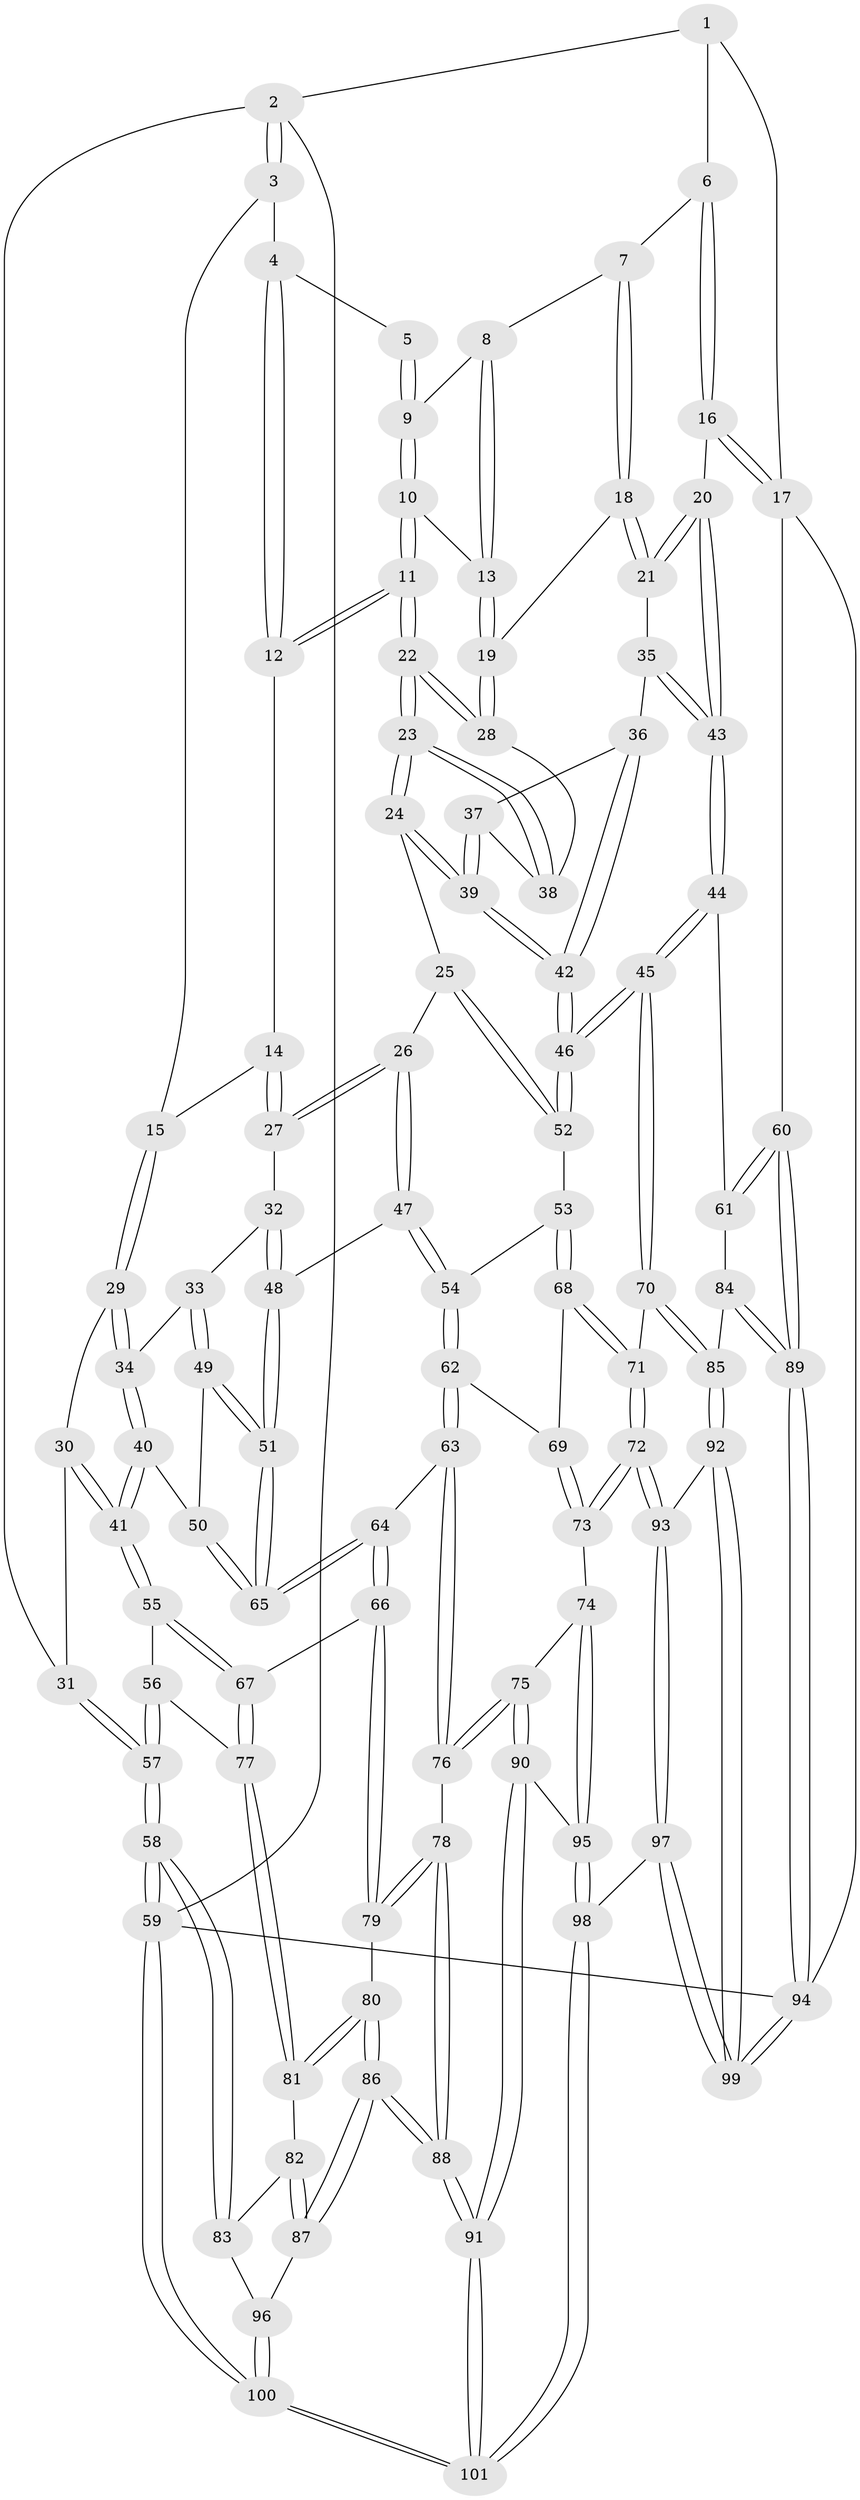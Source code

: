 // coarse degree distribution, {4: 0.4, 5: 0.4, 2: 0.014285714285714285, 7: 0.014285714285714285, 6: 0.07142857142857142, 3: 0.1}
// Generated by graph-tools (version 1.1) at 2025/52/02/27/25 19:52:36]
// undirected, 101 vertices, 249 edges
graph export_dot {
graph [start="1"]
  node [color=gray90,style=filled];
  1 [pos="+0.7754733012795362+0"];
  2 [pos="+0+0"];
  3 [pos="+0+0"];
  4 [pos="+0.5175679187297834+0"];
  5 [pos="+0.5347426745439493+0"];
  6 [pos="+0.8681576203283403+0.07975646124688864"];
  7 [pos="+0.8369942818425418+0.10825045710272159"];
  8 [pos="+0.74423208723958+0.11565789795765713"];
  9 [pos="+0.7221522391289651+0.11369003616504901"];
  10 [pos="+0.6595465329134708+0.18816354053019207"];
  11 [pos="+0.5815438119572303+0.18619707589212606"];
  12 [pos="+0.4953188848791989+0.0748860537728565"];
  13 [pos="+0.7276332560175105+0.22811263008371518"];
  14 [pos="+0.41195368006523103+0.15631677325680304"];
  15 [pos="+0.30089670415046943+0.2057912711124511"];
  16 [pos="+1+0.2500507781675973"];
  17 [pos="+1+0.2503611734839488"];
  18 [pos="+0.7821659124386175+0.2514923614415639"];
  19 [pos="+0.7622253445933554+0.2545096897132542"];
  20 [pos="+1+0.3165848732294704"];
  21 [pos="+0.8392361905385713+0.2916546889611738"];
  22 [pos="+0.5783237048541924+0.32079867474776536"];
  23 [pos="+0.5763167338929255+0.32588636633853113"];
  24 [pos="+0.5553028521615907+0.3577890254581892"];
  25 [pos="+0.5200018709497686+0.38038331561867733"];
  26 [pos="+0.5028242610373674+0.3791742678414692"];
  27 [pos="+0.4776225039001388+0.37095396377661344"];
  28 [pos="+0.7363979272728756+0.28605221520659635"];
  29 [pos="+0.2556155547919487+0.2843859963500634"];
  30 [pos="+0.1446655332214703+0.25448337335159293"];
  31 [pos="+0+0.026583159593055853"];
  32 [pos="+0.3519745058056591+0.38163931404030493"];
  33 [pos="+0.3280216585011158+0.37692534097634184"];
  34 [pos="+0.2714828356678829+0.3431350168066953"];
  35 [pos="+0.7947662657373419+0.39425127547718514"];
  36 [pos="+0.7881059742484308+0.3941139184980332"];
  37 [pos="+0.7280953078670174+0.37794131146835547"];
  38 [pos="+0.7258774179064793+0.3711785148117926"];
  39 [pos="+0.6852189036907465+0.44596258852869236"];
  40 [pos="+0.17290497581688216+0.4614609051971009"];
  41 [pos="+0.05484019239631379+0.502722921332299"];
  42 [pos="+0.7031015828790154+0.5207320988583863"];
  43 [pos="+0.8683093272313931+0.47912087333358555"];
  44 [pos="+0.8320998567439136+0.6195231485360152"];
  45 [pos="+0.7714517112394355+0.6542404511915368"];
  46 [pos="+0.7135298099605034+0.6080324405691439"];
  47 [pos="+0.4226812783461177+0.5272143758255742"];
  48 [pos="+0.41066680044662984+0.5270111125011301"];
  49 [pos="+0.3248573630887599+0.44695962428811553"];
  50 [pos="+0.26011004109057867+0.5481657589729575"];
  51 [pos="+0.3467842370557293+0.5647281290514296"];
  52 [pos="+0.570698551635669+0.5756730023808472"];
  53 [pos="+0.5700521651237016+0.5759628333298702"];
  54 [pos="+0.4595738699335386+0.5499788030771668"];
  55 [pos="+0.003929203018642113+0.5274052601522298"];
  56 [pos="+0+0.5247179296697718"];
  57 [pos="+0+0.5021399216485449"];
  58 [pos="+0+0.8528387336980773"];
  59 [pos="+0+1"];
  60 [pos="+1+0.6249620038121215"];
  61 [pos="+1+0.6347036044610379"];
  62 [pos="+0.3929615493164228+0.6603594194737334"];
  63 [pos="+0.3466634190853425+0.6593121783563405"];
  64 [pos="+0.3065390189843062+0.6224435096394099"];
  65 [pos="+0.3066881432405232+0.6201954935755944"];
  66 [pos="+0.1890624778808626+0.6776047166928777"];
  67 [pos="+0.16211780308898946+0.6628228154687704"];
  68 [pos="+0.5180528849104066+0.6373540184701583"];
  69 [pos="+0.4258827239900298+0.6684009560792816"];
  70 [pos="+0.7702358673476549+0.661977452124849"];
  71 [pos="+0.5304602349164936+0.7933413908390539"];
  72 [pos="+0.505259595393839+0.8269100965110004"];
  73 [pos="+0.4935997038636302+0.8257835155799503"];
  74 [pos="+0.4872853647812171+0.8271991353639202"];
  75 [pos="+0.3879988044207193+0.820668301962235"];
  76 [pos="+0.3470208165411788+0.7980928564125651"];
  77 [pos="+0.060554223612534055+0.7586242630755683"];
  78 [pos="+0.3411983818797205+0.8001223657022527"];
  79 [pos="+0.19096233726487558+0.7203122798164691"];
  80 [pos="+0.17739525958923966+0.7723261999266154"];
  81 [pos="+0.060710201845359454+0.7637707334575395"];
  82 [pos="+0.05517609808654229+0.7753056329659376"];
  83 [pos="+0+0.8429914987318845"];
  84 [pos="+0.9466135268941387+0.8152985624266468"];
  85 [pos="+0.7889881114894081+0.77941642424984"];
  86 [pos="+0.1802974179868819+0.8551375713643644"];
  87 [pos="+0.1606708068322851+0.8565060873143131"];
  88 [pos="+0.2179375743191417+0.8913528376024972"];
  89 [pos="+1+1"];
  90 [pos="+0.3592573343078039+0.9295103557657975"];
  91 [pos="+0.23817529555454628+0.9942886216324074"];
  92 [pos="+0.7809596196641704+0.8269740122897365"];
  93 [pos="+0.5539342400250797+0.8914514455707881"];
  94 [pos="+1+1"];
  95 [pos="+0.4164608985840931+0.9510843441297328"];
  96 [pos="+0.0639506174702267+0.8829711138797602"];
  97 [pos="+0.5900840742237395+1"];
  98 [pos="+0.5345347478162799+1"];
  99 [pos="+0.8709225246722702+1"];
  100 [pos="+0.08834515546188469+1"];
  101 [pos="+0.18888638787967313+1"];
  1 -- 2;
  1 -- 6;
  1 -- 17;
  2 -- 3;
  2 -- 3;
  2 -- 31;
  2 -- 59;
  3 -- 4;
  3 -- 15;
  4 -- 5;
  4 -- 12;
  4 -- 12;
  5 -- 9;
  5 -- 9;
  6 -- 7;
  6 -- 16;
  6 -- 16;
  7 -- 8;
  7 -- 18;
  7 -- 18;
  8 -- 9;
  8 -- 13;
  8 -- 13;
  9 -- 10;
  9 -- 10;
  10 -- 11;
  10 -- 11;
  10 -- 13;
  11 -- 12;
  11 -- 12;
  11 -- 22;
  11 -- 22;
  12 -- 14;
  13 -- 19;
  13 -- 19;
  14 -- 15;
  14 -- 27;
  14 -- 27;
  15 -- 29;
  15 -- 29;
  16 -- 17;
  16 -- 17;
  16 -- 20;
  17 -- 60;
  17 -- 94;
  18 -- 19;
  18 -- 21;
  18 -- 21;
  19 -- 28;
  19 -- 28;
  20 -- 21;
  20 -- 21;
  20 -- 43;
  20 -- 43;
  21 -- 35;
  22 -- 23;
  22 -- 23;
  22 -- 28;
  22 -- 28;
  23 -- 24;
  23 -- 24;
  23 -- 38;
  23 -- 38;
  24 -- 25;
  24 -- 39;
  24 -- 39;
  25 -- 26;
  25 -- 52;
  25 -- 52;
  26 -- 27;
  26 -- 27;
  26 -- 47;
  26 -- 47;
  27 -- 32;
  28 -- 38;
  29 -- 30;
  29 -- 34;
  29 -- 34;
  30 -- 31;
  30 -- 41;
  30 -- 41;
  31 -- 57;
  31 -- 57;
  32 -- 33;
  32 -- 48;
  32 -- 48;
  33 -- 34;
  33 -- 49;
  33 -- 49;
  34 -- 40;
  34 -- 40;
  35 -- 36;
  35 -- 43;
  35 -- 43;
  36 -- 37;
  36 -- 42;
  36 -- 42;
  37 -- 38;
  37 -- 39;
  37 -- 39;
  39 -- 42;
  39 -- 42;
  40 -- 41;
  40 -- 41;
  40 -- 50;
  41 -- 55;
  41 -- 55;
  42 -- 46;
  42 -- 46;
  43 -- 44;
  43 -- 44;
  44 -- 45;
  44 -- 45;
  44 -- 61;
  45 -- 46;
  45 -- 46;
  45 -- 70;
  45 -- 70;
  46 -- 52;
  46 -- 52;
  47 -- 48;
  47 -- 54;
  47 -- 54;
  48 -- 51;
  48 -- 51;
  49 -- 50;
  49 -- 51;
  49 -- 51;
  50 -- 65;
  50 -- 65;
  51 -- 65;
  51 -- 65;
  52 -- 53;
  53 -- 54;
  53 -- 68;
  53 -- 68;
  54 -- 62;
  54 -- 62;
  55 -- 56;
  55 -- 67;
  55 -- 67;
  56 -- 57;
  56 -- 57;
  56 -- 77;
  57 -- 58;
  57 -- 58;
  58 -- 59;
  58 -- 59;
  58 -- 83;
  58 -- 83;
  59 -- 100;
  59 -- 100;
  59 -- 94;
  60 -- 61;
  60 -- 61;
  60 -- 89;
  60 -- 89;
  61 -- 84;
  62 -- 63;
  62 -- 63;
  62 -- 69;
  63 -- 64;
  63 -- 76;
  63 -- 76;
  64 -- 65;
  64 -- 65;
  64 -- 66;
  64 -- 66;
  66 -- 67;
  66 -- 79;
  66 -- 79;
  67 -- 77;
  67 -- 77;
  68 -- 69;
  68 -- 71;
  68 -- 71;
  69 -- 73;
  69 -- 73;
  70 -- 71;
  70 -- 85;
  70 -- 85;
  71 -- 72;
  71 -- 72;
  72 -- 73;
  72 -- 73;
  72 -- 93;
  72 -- 93;
  73 -- 74;
  74 -- 75;
  74 -- 95;
  74 -- 95;
  75 -- 76;
  75 -- 76;
  75 -- 90;
  75 -- 90;
  76 -- 78;
  77 -- 81;
  77 -- 81;
  78 -- 79;
  78 -- 79;
  78 -- 88;
  78 -- 88;
  79 -- 80;
  80 -- 81;
  80 -- 81;
  80 -- 86;
  80 -- 86;
  81 -- 82;
  82 -- 83;
  82 -- 87;
  82 -- 87;
  83 -- 96;
  84 -- 85;
  84 -- 89;
  84 -- 89;
  85 -- 92;
  85 -- 92;
  86 -- 87;
  86 -- 87;
  86 -- 88;
  86 -- 88;
  87 -- 96;
  88 -- 91;
  88 -- 91;
  89 -- 94;
  89 -- 94;
  90 -- 91;
  90 -- 91;
  90 -- 95;
  91 -- 101;
  91 -- 101;
  92 -- 93;
  92 -- 99;
  92 -- 99;
  93 -- 97;
  93 -- 97;
  94 -- 99;
  94 -- 99;
  95 -- 98;
  95 -- 98;
  96 -- 100;
  96 -- 100;
  97 -- 98;
  97 -- 99;
  97 -- 99;
  98 -- 101;
  98 -- 101;
  100 -- 101;
  100 -- 101;
}
